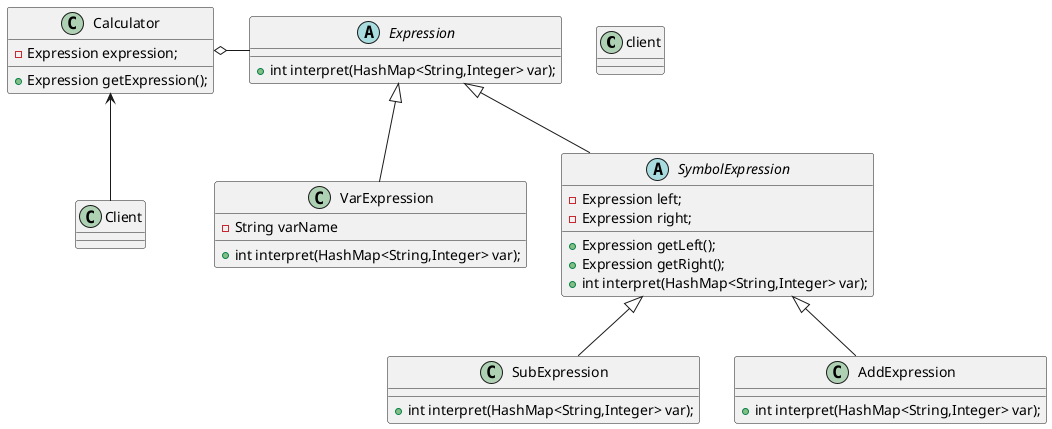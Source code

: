 @startuml

class client{}

class Calculator{
 - Expression expression;
 + Expression getExpression();
}

abstract class Expression{
 + int interpret(HashMap<String,Integer> var);
}

class VarExpression extends Expression{
 - String varName
 + int interpret(HashMap<String,Integer> var);
}

abstract class SymbolExpression extends Expression{
 - Expression left;
 - Expression right;
 + Expression getLeft();
 + Expression getRight();
 + int interpret(HashMap<String,Integer> var);
}

class SubExpression extends SymbolExpression{
 + int interpret(HashMap<String,Integer> var);
}

class AddExpression extends SymbolExpression{
 + int interpret(HashMap<String,Integer> var);
}

Calculator o- Expression
Calculator <-- Client
@enduml